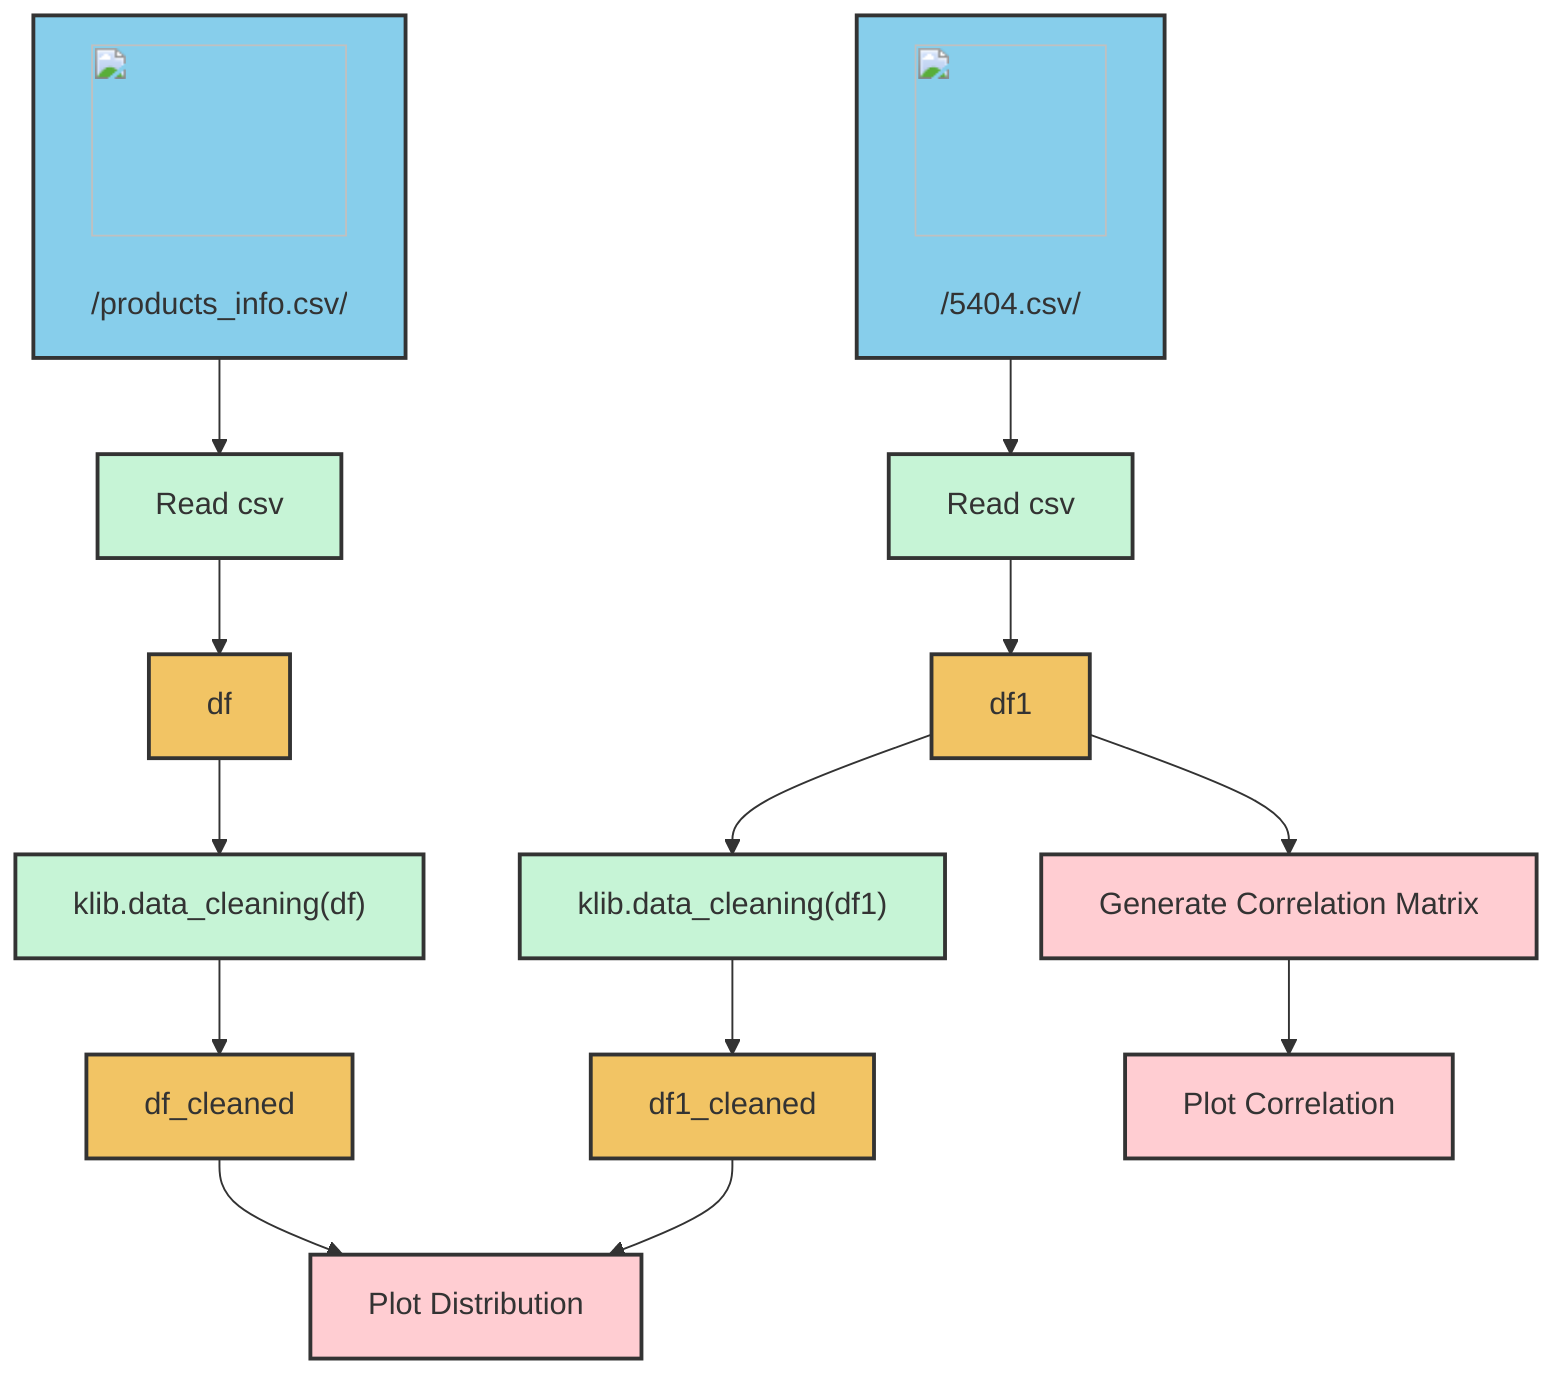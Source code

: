 flowchart TD
    %% Data Sources
    A1["<img src='icons/file.svg' width=100 height=100/> <br/> /products_info.csv/"]:::dataSource --> B1["Read csv"]:::process
    A2["<img src='icons/file.svg' width=100 height=100/> <br/> /5404.csv/"]:::dataSource --> C1["Read csv"]:::process

    %% DataFrames
    B1 --> D1["df"]:::dataFrame
    C1 --> E1["df1"]:::dataFrame

    %% Data Cleaning
    D1 --> F1["klib.data_cleaning(df)"]:::process
    E1 --> F2["klib.data_cleaning(df1)"]:::process

    %% Cleaned DataFrames
    F1 --> G1["df_cleaned"]:::dataFrame
    F2 --> H1["df1_cleaned"]:::dataFrame

    %% DataFlow - Plotting
    G1 --> J1["Plot Distribution"]
    H1 --> J1

    E1 --> I1["Generate Correlation Matrix"]
    I1 --> J2["Plot Correlation"]

    %% Style Definitions
    classDef dataSource fill:#87CEEB,stroke:#333,stroke-width:2px;
    classDef process fill:#C6F4D6,stroke:#333,stroke-width:2px;
    classDef dataFrame fill:#F2C464,stroke:#333,stroke-width:2px;

    %% Comments
    classDef default fill:#FFCDD2,stroke:#333,stroke-width:2px;